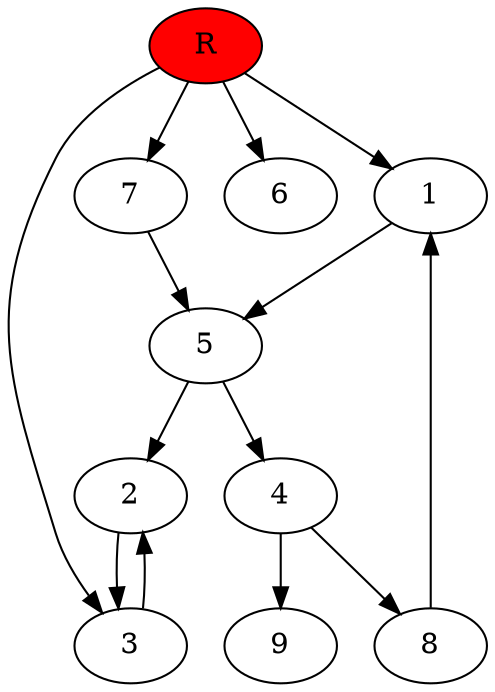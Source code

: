 digraph prb31437 {
	1
	2
	3
	4
	5
	6
	7
	8
	R [fillcolor="#ff0000" style=filled]
	1 -> 5
	2 -> 3
	3 -> 2
	4 -> 8
	4 -> 9
	5 -> 2
	5 -> 4
	7 -> 5
	8 -> 1
	R -> 1
	R -> 3
	R -> 6
	R -> 7
}
